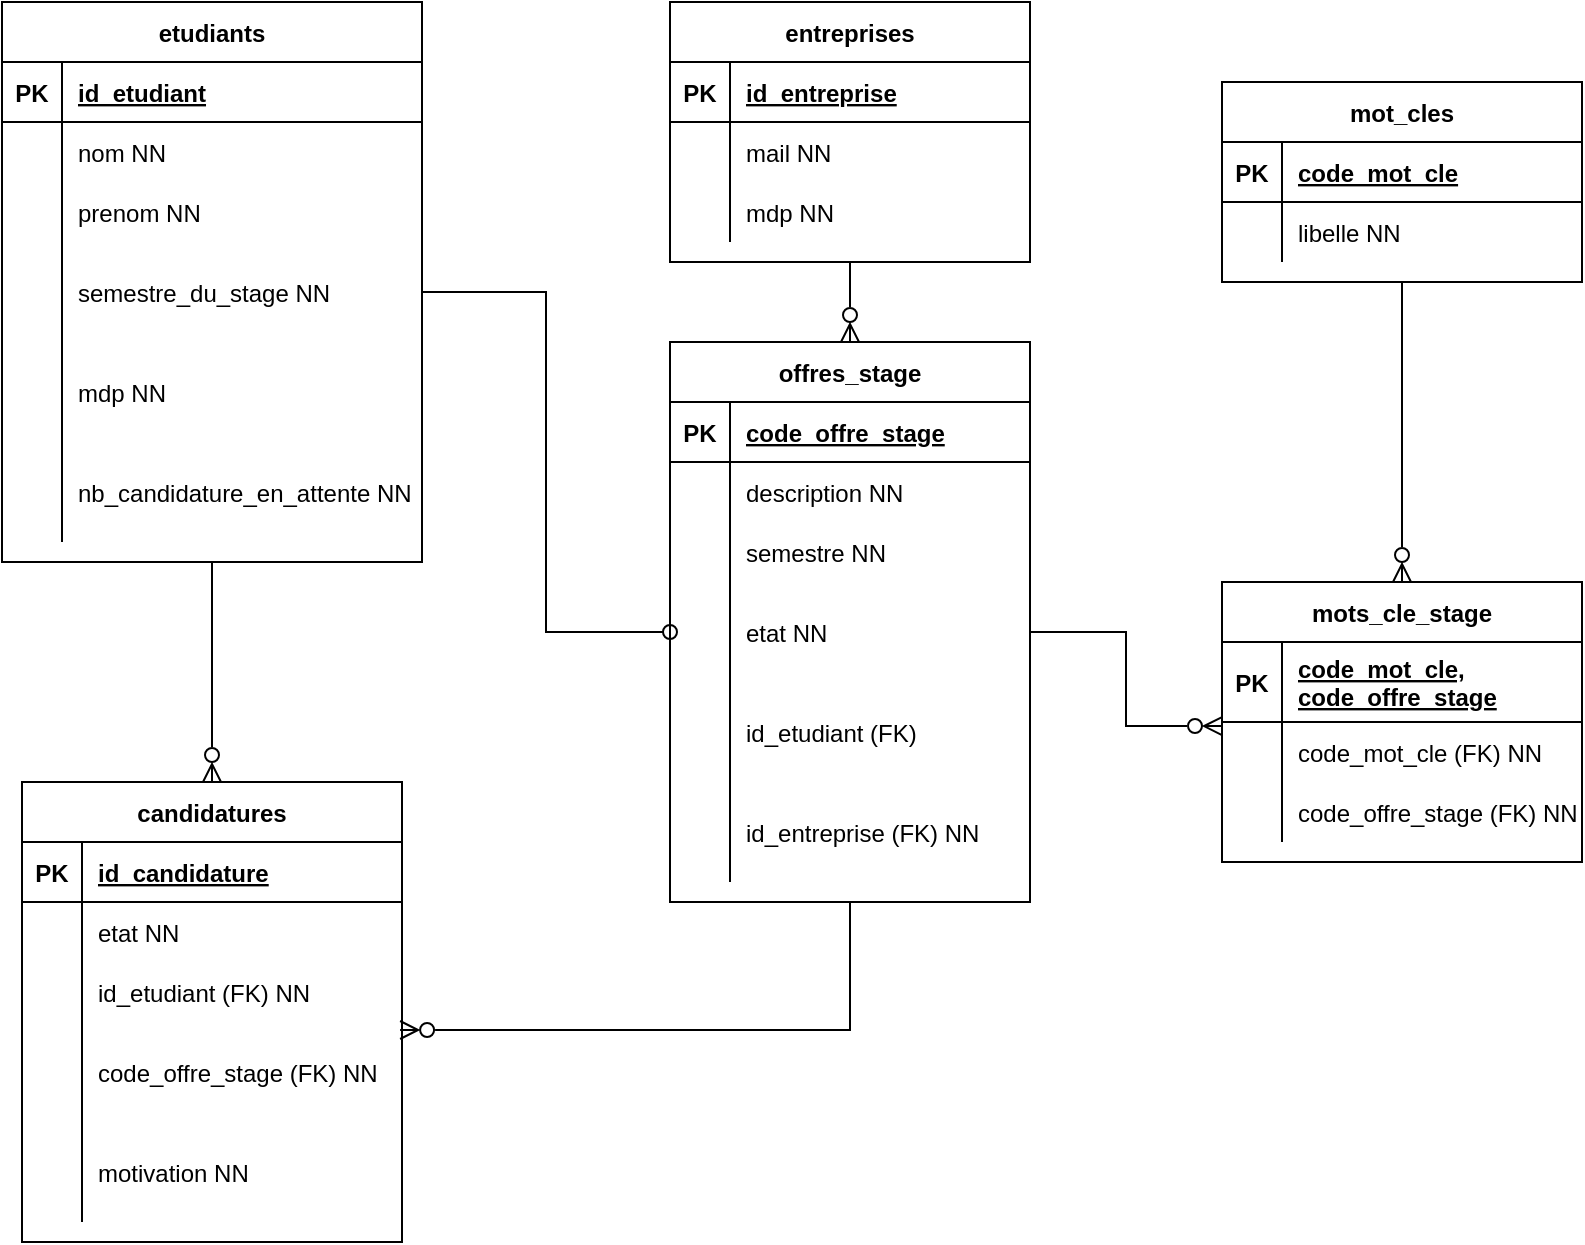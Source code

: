 <mxfile version="18.0.6" type="device"><diagram id="8tBSJ042YSsBEMk6vJTN" name="Page-1"><mxGraphModel dx="1422" dy="857" grid="1" gridSize="10" guides="1" tooltips="1" connect="1" arrows="1" fold="1" page="1" pageScale="1" pageWidth="827" pageHeight="1169" math="0" shadow="0"><root><mxCell id="0"/><mxCell id="1" parent="0"/><mxCell id="oDD1cuZftNn6N_Mda7eu-100" style="edgeStyle=orthogonalEdgeStyle;rounded=0;orthogonalLoop=1;jettySize=auto;html=1;endArrow=ERzeroToMany;endFill=0;endSize=7;" edge="1" parent="1" source="oDD1cuZftNn6N_Mda7eu-6" target="oDD1cuZftNn6N_Mda7eu-32"><mxGeometry relative="1" as="geometry"/></mxCell><mxCell id="oDD1cuZftNn6N_Mda7eu-6" value="entreprises" style="shape=table;startSize=30;container=1;collapsible=1;childLayout=tableLayout;fixedRows=1;rowLines=0;fontStyle=1;align=center;resizeLast=1;" vertex="1" parent="1"><mxGeometry x="414" y="30" width="180" height="130" as="geometry"/></mxCell><mxCell id="oDD1cuZftNn6N_Mda7eu-7" value="" style="shape=tableRow;horizontal=0;startSize=0;swimlaneHead=0;swimlaneBody=0;fillColor=none;collapsible=0;dropTarget=0;points=[[0,0.5],[1,0.5]];portConstraint=eastwest;top=0;left=0;right=0;bottom=1;" vertex="1" parent="oDD1cuZftNn6N_Mda7eu-6"><mxGeometry y="30" width="180" height="30" as="geometry"/></mxCell><mxCell id="oDD1cuZftNn6N_Mda7eu-8" value="PK" style="shape=partialRectangle;connectable=0;fillColor=none;top=0;left=0;bottom=0;right=0;fontStyle=1;overflow=hidden;" vertex="1" parent="oDD1cuZftNn6N_Mda7eu-7"><mxGeometry width="30" height="30" as="geometry"><mxRectangle width="30" height="30" as="alternateBounds"/></mxGeometry></mxCell><mxCell id="oDD1cuZftNn6N_Mda7eu-9" value="id_entreprise" style="shape=partialRectangle;connectable=0;fillColor=none;top=0;left=0;bottom=0;right=0;align=left;spacingLeft=6;fontStyle=5;overflow=hidden;" vertex="1" parent="oDD1cuZftNn6N_Mda7eu-7"><mxGeometry x="30" width="150" height="30" as="geometry"><mxRectangle width="150" height="30" as="alternateBounds"/></mxGeometry></mxCell><mxCell id="oDD1cuZftNn6N_Mda7eu-10" value="" style="shape=tableRow;horizontal=0;startSize=0;swimlaneHead=0;swimlaneBody=0;fillColor=none;collapsible=0;dropTarget=0;points=[[0,0.5],[1,0.5]];portConstraint=eastwest;top=0;left=0;right=0;bottom=0;" vertex="1" parent="oDD1cuZftNn6N_Mda7eu-6"><mxGeometry y="60" width="180" height="30" as="geometry"/></mxCell><mxCell id="oDD1cuZftNn6N_Mda7eu-11" value="" style="shape=partialRectangle;connectable=0;fillColor=none;top=0;left=0;bottom=0;right=0;editable=1;overflow=hidden;" vertex="1" parent="oDD1cuZftNn6N_Mda7eu-10"><mxGeometry width="30" height="30" as="geometry"><mxRectangle width="30" height="30" as="alternateBounds"/></mxGeometry></mxCell><mxCell id="oDD1cuZftNn6N_Mda7eu-12" value="mail NN" style="shape=partialRectangle;connectable=0;fillColor=none;top=0;left=0;bottom=0;right=0;align=left;spacingLeft=6;overflow=hidden;" vertex="1" parent="oDD1cuZftNn6N_Mda7eu-10"><mxGeometry x="30" width="150" height="30" as="geometry"><mxRectangle width="150" height="30" as="alternateBounds"/></mxGeometry></mxCell><mxCell id="oDD1cuZftNn6N_Mda7eu-13" value="" style="shape=tableRow;horizontal=0;startSize=0;swimlaneHead=0;swimlaneBody=0;fillColor=none;collapsible=0;dropTarget=0;points=[[0,0.5],[1,0.5]];portConstraint=eastwest;top=0;left=0;right=0;bottom=0;" vertex="1" parent="oDD1cuZftNn6N_Mda7eu-6"><mxGeometry y="90" width="180" height="30" as="geometry"/></mxCell><mxCell id="oDD1cuZftNn6N_Mda7eu-14" value="" style="shape=partialRectangle;connectable=0;fillColor=none;top=0;left=0;bottom=0;right=0;editable=1;overflow=hidden;" vertex="1" parent="oDD1cuZftNn6N_Mda7eu-13"><mxGeometry width="30" height="30" as="geometry"><mxRectangle width="30" height="30" as="alternateBounds"/></mxGeometry></mxCell><mxCell id="oDD1cuZftNn6N_Mda7eu-15" value="mdp NN" style="shape=partialRectangle;connectable=0;fillColor=none;top=0;left=0;bottom=0;right=0;align=left;spacingLeft=6;overflow=hidden;" vertex="1" parent="oDD1cuZftNn6N_Mda7eu-13"><mxGeometry x="30" width="150" height="30" as="geometry"><mxRectangle width="150" height="30" as="alternateBounds"/></mxGeometry></mxCell><mxCell id="oDD1cuZftNn6N_Mda7eu-102" style="edgeStyle=orthogonalEdgeStyle;rounded=0;orthogonalLoop=1;jettySize=auto;html=1;entryX=0.5;entryY=0;entryDx=0;entryDy=0;endArrow=ERzeroToMany;endFill=0;strokeWidth=1;endSize=7;" edge="1" parent="1" source="oDD1cuZftNn6N_Mda7eu-19" target="oDD1cuZftNn6N_Mda7eu-71"><mxGeometry relative="1" as="geometry"/></mxCell><mxCell id="oDD1cuZftNn6N_Mda7eu-19" value="mot_cles" style="shape=table;startSize=30;container=1;collapsible=1;childLayout=tableLayout;fixedRows=1;rowLines=0;fontStyle=1;align=center;resizeLast=1;" vertex="1" parent="1"><mxGeometry x="690" y="70" width="180" height="100" as="geometry"/></mxCell><mxCell id="oDD1cuZftNn6N_Mda7eu-20" value="" style="shape=tableRow;horizontal=0;startSize=0;swimlaneHead=0;swimlaneBody=0;fillColor=none;collapsible=0;dropTarget=0;points=[[0,0.5],[1,0.5]];portConstraint=eastwest;top=0;left=0;right=0;bottom=1;" vertex="1" parent="oDD1cuZftNn6N_Mda7eu-19"><mxGeometry y="30" width="180" height="30" as="geometry"/></mxCell><mxCell id="oDD1cuZftNn6N_Mda7eu-21" value="PK" style="shape=partialRectangle;connectable=0;fillColor=none;top=0;left=0;bottom=0;right=0;fontStyle=1;overflow=hidden;" vertex="1" parent="oDD1cuZftNn6N_Mda7eu-20"><mxGeometry width="30" height="30" as="geometry"><mxRectangle width="30" height="30" as="alternateBounds"/></mxGeometry></mxCell><mxCell id="oDD1cuZftNn6N_Mda7eu-22" value="code_mot_cle" style="shape=partialRectangle;connectable=0;fillColor=none;top=0;left=0;bottom=0;right=0;align=left;spacingLeft=6;fontStyle=5;overflow=hidden;" vertex="1" parent="oDD1cuZftNn6N_Mda7eu-20"><mxGeometry x="30" width="150" height="30" as="geometry"><mxRectangle width="150" height="30" as="alternateBounds"/></mxGeometry></mxCell><mxCell id="oDD1cuZftNn6N_Mda7eu-23" value="" style="shape=tableRow;horizontal=0;startSize=0;swimlaneHead=0;swimlaneBody=0;fillColor=none;collapsible=0;dropTarget=0;points=[[0,0.5],[1,0.5]];portConstraint=eastwest;top=0;left=0;right=0;bottom=0;" vertex="1" parent="oDD1cuZftNn6N_Mda7eu-19"><mxGeometry y="60" width="180" height="30" as="geometry"/></mxCell><mxCell id="oDD1cuZftNn6N_Mda7eu-24" value="" style="shape=partialRectangle;connectable=0;fillColor=none;top=0;left=0;bottom=0;right=0;editable=1;overflow=hidden;" vertex="1" parent="oDD1cuZftNn6N_Mda7eu-23"><mxGeometry width="30" height="30" as="geometry"><mxRectangle width="30" height="30" as="alternateBounds"/></mxGeometry></mxCell><mxCell id="oDD1cuZftNn6N_Mda7eu-25" value="libelle NN" style="shape=partialRectangle;connectable=0;fillColor=none;top=0;left=0;bottom=0;right=0;align=left;spacingLeft=6;overflow=hidden;" vertex="1" parent="oDD1cuZftNn6N_Mda7eu-23"><mxGeometry x="30" width="150" height="30" as="geometry"><mxRectangle width="150" height="30" as="alternateBounds"/></mxGeometry></mxCell><mxCell id="oDD1cuZftNn6N_Mda7eu-101" style="edgeStyle=orthogonalEdgeStyle;rounded=0;orthogonalLoop=1;jettySize=auto;html=1;entryX=0;entryY=0.067;entryDx=0;entryDy=0;entryPerimeter=0;exitX=1;exitY=0.5;exitDx=0;exitDy=0;endArrow=ERzeroToMany;endFill=0;endSize=7;" edge="1" parent="1" source="oDD1cuZftNn6N_Mda7eu-42" target="oDD1cuZftNn6N_Mda7eu-75"><mxGeometry relative="1" as="geometry"><mxPoint x="610" y="250" as="sourcePoint"/></mxGeometry></mxCell><mxCell id="oDD1cuZftNn6N_Mda7eu-105" style="edgeStyle=orthogonalEdgeStyle;rounded=0;orthogonalLoop=1;jettySize=auto;html=1;entryX=0.995;entryY=0.08;entryDx=0;entryDy=0;entryPerimeter=0;endArrow=ERzeroToMany;endFill=0;endSize=7;strokeWidth=1;" edge="1" parent="1" source="oDD1cuZftNn6N_Mda7eu-32" target="oDD1cuZftNn6N_Mda7eu-68"><mxGeometry relative="1" as="geometry"/></mxCell><mxCell id="oDD1cuZftNn6N_Mda7eu-32" value="offres_stage" style="shape=table;startSize=30;container=1;collapsible=1;childLayout=tableLayout;fixedRows=1;rowLines=0;fontStyle=1;align=center;resizeLast=1;" vertex="1" parent="1"><mxGeometry x="414" y="200" width="180" height="280" as="geometry"/></mxCell><mxCell id="oDD1cuZftNn6N_Mda7eu-33" value="" style="shape=tableRow;horizontal=0;startSize=0;swimlaneHead=0;swimlaneBody=0;fillColor=none;collapsible=0;dropTarget=0;points=[[0,0.5],[1,0.5]];portConstraint=eastwest;top=0;left=0;right=0;bottom=1;" vertex="1" parent="oDD1cuZftNn6N_Mda7eu-32"><mxGeometry y="30" width="180" height="30" as="geometry"/></mxCell><mxCell id="oDD1cuZftNn6N_Mda7eu-34" value="PK" style="shape=partialRectangle;connectable=0;fillColor=none;top=0;left=0;bottom=0;right=0;fontStyle=1;overflow=hidden;" vertex="1" parent="oDD1cuZftNn6N_Mda7eu-33"><mxGeometry width="30" height="30" as="geometry"><mxRectangle width="30" height="30" as="alternateBounds"/></mxGeometry></mxCell><mxCell id="oDD1cuZftNn6N_Mda7eu-35" value="code_offre_stage" style="shape=partialRectangle;connectable=0;fillColor=none;top=0;left=0;bottom=0;right=0;align=left;spacingLeft=6;fontStyle=5;overflow=hidden;" vertex="1" parent="oDD1cuZftNn6N_Mda7eu-33"><mxGeometry x="30" width="150" height="30" as="geometry"><mxRectangle width="150" height="30" as="alternateBounds"/></mxGeometry></mxCell><mxCell id="oDD1cuZftNn6N_Mda7eu-36" value="" style="shape=tableRow;horizontal=0;startSize=0;swimlaneHead=0;swimlaneBody=0;fillColor=none;collapsible=0;dropTarget=0;points=[[0,0.5],[1,0.5]];portConstraint=eastwest;top=0;left=0;right=0;bottom=0;" vertex="1" parent="oDD1cuZftNn6N_Mda7eu-32"><mxGeometry y="60" width="180" height="30" as="geometry"/></mxCell><mxCell id="oDD1cuZftNn6N_Mda7eu-37" value="" style="shape=partialRectangle;connectable=0;fillColor=none;top=0;left=0;bottom=0;right=0;editable=1;overflow=hidden;" vertex="1" parent="oDD1cuZftNn6N_Mda7eu-36"><mxGeometry width="30" height="30" as="geometry"><mxRectangle width="30" height="30" as="alternateBounds"/></mxGeometry></mxCell><mxCell id="oDD1cuZftNn6N_Mda7eu-38" value="description NN" style="shape=partialRectangle;connectable=0;fillColor=none;top=0;left=0;bottom=0;right=0;align=left;spacingLeft=6;overflow=hidden;" vertex="1" parent="oDD1cuZftNn6N_Mda7eu-36"><mxGeometry x="30" width="150" height="30" as="geometry"><mxRectangle width="150" height="30" as="alternateBounds"/></mxGeometry></mxCell><mxCell id="oDD1cuZftNn6N_Mda7eu-39" value="" style="shape=tableRow;horizontal=0;startSize=0;swimlaneHead=0;swimlaneBody=0;fillColor=none;collapsible=0;dropTarget=0;points=[[0,0.5],[1,0.5]];portConstraint=eastwest;top=0;left=0;right=0;bottom=0;" vertex="1" parent="oDD1cuZftNn6N_Mda7eu-32"><mxGeometry y="90" width="180" height="30" as="geometry"/></mxCell><mxCell id="oDD1cuZftNn6N_Mda7eu-40" value="" style="shape=partialRectangle;connectable=0;fillColor=none;top=0;left=0;bottom=0;right=0;editable=1;overflow=hidden;" vertex="1" parent="oDD1cuZftNn6N_Mda7eu-39"><mxGeometry width="30" height="30" as="geometry"><mxRectangle width="30" height="30" as="alternateBounds"/></mxGeometry></mxCell><mxCell id="oDD1cuZftNn6N_Mda7eu-41" value="semestre NN" style="shape=partialRectangle;connectable=0;fillColor=none;top=0;left=0;bottom=0;right=0;align=left;spacingLeft=6;overflow=hidden;" vertex="1" parent="oDD1cuZftNn6N_Mda7eu-39"><mxGeometry x="30" width="150" height="30" as="geometry"><mxRectangle width="150" height="30" as="alternateBounds"/></mxGeometry></mxCell><mxCell id="oDD1cuZftNn6N_Mda7eu-42" value="" style="shape=tableRow;horizontal=0;startSize=0;swimlaneHead=0;swimlaneBody=0;fillColor=none;collapsible=0;dropTarget=0;points=[[0,0.5],[1,0.5]];portConstraint=eastwest;top=0;left=0;right=0;bottom=0;" vertex="1" parent="oDD1cuZftNn6N_Mda7eu-32"><mxGeometry y="120" width="180" height="50" as="geometry"/></mxCell><mxCell id="oDD1cuZftNn6N_Mda7eu-43" value="" style="shape=partialRectangle;connectable=0;fillColor=none;top=0;left=0;bottom=0;right=0;editable=1;overflow=hidden;" vertex="1" parent="oDD1cuZftNn6N_Mda7eu-42"><mxGeometry width="30" height="50" as="geometry"><mxRectangle width="30" height="50" as="alternateBounds"/></mxGeometry></mxCell><mxCell id="oDD1cuZftNn6N_Mda7eu-44" value="etat NN" style="shape=partialRectangle;connectable=0;fillColor=none;top=0;left=0;bottom=0;right=0;align=left;spacingLeft=6;overflow=hidden;" vertex="1" parent="oDD1cuZftNn6N_Mda7eu-42"><mxGeometry x="30" width="150" height="50" as="geometry"><mxRectangle width="150" height="50" as="alternateBounds"/></mxGeometry></mxCell><mxCell id="oDD1cuZftNn6N_Mda7eu-84" style="shape=tableRow;horizontal=0;startSize=0;swimlaneHead=0;swimlaneBody=0;fillColor=none;collapsible=0;dropTarget=0;points=[[0,0.5],[1,0.5]];portConstraint=eastwest;top=0;left=0;right=0;bottom=0;" vertex="1" parent="oDD1cuZftNn6N_Mda7eu-32"><mxGeometry y="170" width="180" height="50" as="geometry"/></mxCell><mxCell id="oDD1cuZftNn6N_Mda7eu-85" style="shape=partialRectangle;connectable=0;fillColor=none;top=0;left=0;bottom=0;right=0;editable=1;overflow=hidden;" vertex="1" parent="oDD1cuZftNn6N_Mda7eu-84"><mxGeometry width="30" height="50" as="geometry"><mxRectangle width="30" height="50" as="alternateBounds"/></mxGeometry></mxCell><mxCell id="oDD1cuZftNn6N_Mda7eu-86" value="id_etudiant (FK)" style="shape=partialRectangle;connectable=0;fillColor=none;top=0;left=0;bottom=0;right=0;align=left;spacingLeft=6;overflow=hidden;" vertex="1" parent="oDD1cuZftNn6N_Mda7eu-84"><mxGeometry x="30" width="150" height="50" as="geometry"><mxRectangle width="150" height="50" as="alternateBounds"/></mxGeometry></mxCell><mxCell id="oDD1cuZftNn6N_Mda7eu-87" style="shape=tableRow;horizontal=0;startSize=0;swimlaneHead=0;swimlaneBody=0;fillColor=none;collapsible=0;dropTarget=0;points=[[0,0.5],[1,0.5]];portConstraint=eastwest;top=0;left=0;right=0;bottom=0;" vertex="1" parent="oDD1cuZftNn6N_Mda7eu-32"><mxGeometry y="220" width="180" height="50" as="geometry"/></mxCell><mxCell id="oDD1cuZftNn6N_Mda7eu-88" style="shape=partialRectangle;connectable=0;fillColor=none;top=0;left=0;bottom=0;right=0;editable=1;overflow=hidden;" vertex="1" parent="oDD1cuZftNn6N_Mda7eu-87"><mxGeometry width="30" height="50" as="geometry"><mxRectangle width="30" height="50" as="alternateBounds"/></mxGeometry></mxCell><mxCell id="oDD1cuZftNn6N_Mda7eu-89" value="id_entreprise (FK) NN" style="shape=partialRectangle;connectable=0;fillColor=none;top=0;left=0;bottom=0;right=0;align=left;spacingLeft=6;overflow=hidden;" vertex="1" parent="oDD1cuZftNn6N_Mda7eu-87"><mxGeometry x="30" width="150" height="50" as="geometry"><mxRectangle width="150" height="50" as="alternateBounds"/></mxGeometry></mxCell><mxCell id="oDD1cuZftNn6N_Mda7eu-99" style="edgeStyle=orthogonalEdgeStyle;rounded=0;orthogonalLoop=1;jettySize=auto;html=1;entryX=0.5;entryY=0;entryDx=0;entryDy=0;endArrow=ERzeroToMany;endFill=0;endSize=7;" edge="1" parent="1" source="oDD1cuZftNn6N_Mda7eu-45" target="oDD1cuZftNn6N_Mda7eu-58"><mxGeometry relative="1" as="geometry"><mxPoint x="190" y="392" as="targetPoint"/></mxGeometry></mxCell><mxCell id="oDD1cuZftNn6N_Mda7eu-103" style="edgeStyle=orthogonalEdgeStyle;rounded=0;orthogonalLoop=1;jettySize=auto;html=1;endArrow=oval;endFill=0;entryX=0;entryY=0.5;entryDx=0;entryDy=0;exitX=1;exitY=0.5;exitDx=0;exitDy=0;endSize=7;" edge="1" parent="1" source="oDD1cuZftNn6N_Mda7eu-55" target="oDD1cuZftNn6N_Mda7eu-42"><mxGeometry relative="1" as="geometry"><mxPoint x="350" y="390" as="targetPoint"/></mxGeometry></mxCell><mxCell id="oDD1cuZftNn6N_Mda7eu-45" value="etudiants" style="shape=table;startSize=30;container=1;collapsible=1;childLayout=tableLayout;fixedRows=1;rowLines=0;fontStyle=1;align=center;resizeLast=1;" vertex="1" parent="1"><mxGeometry x="80" y="30" width="210" height="280" as="geometry"/></mxCell><mxCell id="oDD1cuZftNn6N_Mda7eu-46" value="" style="shape=tableRow;horizontal=0;startSize=0;swimlaneHead=0;swimlaneBody=0;fillColor=none;collapsible=0;dropTarget=0;points=[[0,0.5],[1,0.5]];portConstraint=eastwest;top=0;left=0;right=0;bottom=1;" vertex="1" parent="oDD1cuZftNn6N_Mda7eu-45"><mxGeometry y="30" width="210" height="30" as="geometry"/></mxCell><mxCell id="oDD1cuZftNn6N_Mda7eu-47" value="PK" style="shape=partialRectangle;connectable=0;fillColor=none;top=0;left=0;bottom=0;right=0;fontStyle=1;overflow=hidden;" vertex="1" parent="oDD1cuZftNn6N_Mda7eu-46"><mxGeometry width="30" height="30" as="geometry"><mxRectangle width="30" height="30" as="alternateBounds"/></mxGeometry></mxCell><mxCell id="oDD1cuZftNn6N_Mda7eu-48" value="id_etudiant" style="shape=partialRectangle;connectable=0;fillColor=none;top=0;left=0;bottom=0;right=0;align=left;spacingLeft=6;fontStyle=5;overflow=hidden;" vertex="1" parent="oDD1cuZftNn6N_Mda7eu-46"><mxGeometry x="30" width="180" height="30" as="geometry"><mxRectangle width="180" height="30" as="alternateBounds"/></mxGeometry></mxCell><mxCell id="oDD1cuZftNn6N_Mda7eu-49" value="" style="shape=tableRow;horizontal=0;startSize=0;swimlaneHead=0;swimlaneBody=0;fillColor=none;collapsible=0;dropTarget=0;points=[[0,0.5],[1,0.5]];portConstraint=eastwest;top=0;left=0;right=0;bottom=0;" vertex="1" parent="oDD1cuZftNn6N_Mda7eu-45"><mxGeometry y="60" width="210" height="30" as="geometry"/></mxCell><mxCell id="oDD1cuZftNn6N_Mda7eu-50" value="" style="shape=partialRectangle;connectable=0;fillColor=none;top=0;left=0;bottom=0;right=0;editable=1;overflow=hidden;" vertex="1" parent="oDD1cuZftNn6N_Mda7eu-49"><mxGeometry width="30" height="30" as="geometry"><mxRectangle width="30" height="30" as="alternateBounds"/></mxGeometry></mxCell><mxCell id="oDD1cuZftNn6N_Mda7eu-51" value="nom NN" style="shape=partialRectangle;connectable=0;fillColor=none;top=0;left=0;bottom=0;right=0;align=left;spacingLeft=6;overflow=hidden;" vertex="1" parent="oDD1cuZftNn6N_Mda7eu-49"><mxGeometry x="30" width="180" height="30" as="geometry"><mxRectangle width="180" height="30" as="alternateBounds"/></mxGeometry></mxCell><mxCell id="oDD1cuZftNn6N_Mda7eu-52" value="" style="shape=tableRow;horizontal=0;startSize=0;swimlaneHead=0;swimlaneBody=0;fillColor=none;collapsible=0;dropTarget=0;points=[[0,0.5],[1,0.5]];portConstraint=eastwest;top=0;left=0;right=0;bottom=0;" vertex="1" parent="oDD1cuZftNn6N_Mda7eu-45"><mxGeometry y="90" width="210" height="30" as="geometry"/></mxCell><mxCell id="oDD1cuZftNn6N_Mda7eu-53" value="" style="shape=partialRectangle;connectable=0;fillColor=none;top=0;left=0;bottom=0;right=0;editable=1;overflow=hidden;" vertex="1" parent="oDD1cuZftNn6N_Mda7eu-52"><mxGeometry width="30" height="30" as="geometry"><mxRectangle width="30" height="30" as="alternateBounds"/></mxGeometry></mxCell><mxCell id="oDD1cuZftNn6N_Mda7eu-54" value="prenom NN" style="shape=partialRectangle;connectable=0;fillColor=none;top=0;left=0;bottom=0;right=0;align=left;spacingLeft=6;overflow=hidden;" vertex="1" parent="oDD1cuZftNn6N_Mda7eu-52"><mxGeometry x="30" width="180" height="30" as="geometry"><mxRectangle width="180" height="30" as="alternateBounds"/></mxGeometry></mxCell><mxCell id="oDD1cuZftNn6N_Mda7eu-55" value="" style="shape=tableRow;horizontal=0;startSize=0;swimlaneHead=0;swimlaneBody=0;fillColor=none;collapsible=0;dropTarget=0;points=[[0,0.5],[1,0.5]];portConstraint=eastwest;top=0;left=0;right=0;bottom=0;" vertex="1" parent="oDD1cuZftNn6N_Mda7eu-45"><mxGeometry y="120" width="210" height="50" as="geometry"/></mxCell><mxCell id="oDD1cuZftNn6N_Mda7eu-56" value="" style="shape=partialRectangle;connectable=0;fillColor=none;top=0;left=0;bottom=0;right=0;editable=1;overflow=hidden;" vertex="1" parent="oDD1cuZftNn6N_Mda7eu-55"><mxGeometry width="30" height="50" as="geometry"><mxRectangle width="30" height="50" as="alternateBounds"/></mxGeometry></mxCell><mxCell id="oDD1cuZftNn6N_Mda7eu-57" value="semestre_du_stage NN" style="shape=partialRectangle;connectable=0;fillColor=none;top=0;left=0;bottom=0;right=0;align=left;spacingLeft=6;overflow=hidden;" vertex="1" parent="oDD1cuZftNn6N_Mda7eu-55"><mxGeometry x="30" width="180" height="50" as="geometry"><mxRectangle width="180" height="50" as="alternateBounds"/></mxGeometry></mxCell><mxCell id="oDD1cuZftNn6N_Mda7eu-90" style="shape=tableRow;horizontal=0;startSize=0;swimlaneHead=0;swimlaneBody=0;fillColor=none;collapsible=0;dropTarget=0;points=[[0,0.5],[1,0.5]];portConstraint=eastwest;top=0;left=0;right=0;bottom=0;" vertex="1" parent="oDD1cuZftNn6N_Mda7eu-45"><mxGeometry y="170" width="210" height="50" as="geometry"/></mxCell><mxCell id="oDD1cuZftNn6N_Mda7eu-91" style="shape=partialRectangle;connectable=0;fillColor=none;top=0;left=0;bottom=0;right=0;editable=1;overflow=hidden;" vertex="1" parent="oDD1cuZftNn6N_Mda7eu-90"><mxGeometry width="30" height="50" as="geometry"><mxRectangle width="30" height="50" as="alternateBounds"/></mxGeometry></mxCell><mxCell id="oDD1cuZftNn6N_Mda7eu-92" value="mdp NN" style="shape=partialRectangle;connectable=0;fillColor=none;top=0;left=0;bottom=0;right=0;align=left;spacingLeft=6;overflow=hidden;" vertex="1" parent="oDD1cuZftNn6N_Mda7eu-90"><mxGeometry x="30" width="180" height="50" as="geometry"><mxRectangle width="180" height="50" as="alternateBounds"/></mxGeometry></mxCell><mxCell id="oDD1cuZftNn6N_Mda7eu-93" style="shape=tableRow;horizontal=0;startSize=0;swimlaneHead=0;swimlaneBody=0;fillColor=none;collapsible=0;dropTarget=0;points=[[0,0.5],[1,0.5]];portConstraint=eastwest;top=0;left=0;right=0;bottom=0;" vertex="1" parent="oDD1cuZftNn6N_Mda7eu-45"><mxGeometry y="220" width="210" height="50" as="geometry"/></mxCell><mxCell id="oDD1cuZftNn6N_Mda7eu-94" style="shape=partialRectangle;connectable=0;fillColor=none;top=0;left=0;bottom=0;right=0;editable=1;overflow=hidden;" vertex="1" parent="oDD1cuZftNn6N_Mda7eu-93"><mxGeometry width="30" height="50" as="geometry"><mxRectangle width="30" height="50" as="alternateBounds"/></mxGeometry></mxCell><mxCell id="oDD1cuZftNn6N_Mda7eu-95" value="nb_candidature_en_attente NN" style="shape=partialRectangle;connectable=0;fillColor=none;top=0;left=0;bottom=0;right=0;align=left;spacingLeft=6;overflow=hidden;" vertex="1" parent="oDD1cuZftNn6N_Mda7eu-93"><mxGeometry x="30" width="180" height="50" as="geometry"><mxRectangle width="180" height="50" as="alternateBounds"/></mxGeometry></mxCell><mxCell id="oDD1cuZftNn6N_Mda7eu-58" value="candidatures" style="shape=table;startSize=30;container=1;collapsible=1;childLayout=tableLayout;fixedRows=1;rowLines=0;fontStyle=1;align=center;resizeLast=1;" vertex="1" parent="1"><mxGeometry x="90" y="420" width="190" height="230" as="geometry"/></mxCell><mxCell id="oDD1cuZftNn6N_Mda7eu-59" value="" style="shape=tableRow;horizontal=0;startSize=0;swimlaneHead=0;swimlaneBody=0;fillColor=none;collapsible=0;dropTarget=0;points=[[0,0.5],[1,0.5]];portConstraint=eastwest;top=0;left=0;right=0;bottom=1;" vertex="1" parent="oDD1cuZftNn6N_Mda7eu-58"><mxGeometry y="30" width="190" height="30" as="geometry"/></mxCell><mxCell id="oDD1cuZftNn6N_Mda7eu-60" value="PK" style="shape=partialRectangle;connectable=0;fillColor=none;top=0;left=0;bottom=0;right=0;fontStyle=1;overflow=hidden;" vertex="1" parent="oDD1cuZftNn6N_Mda7eu-59"><mxGeometry width="30" height="30" as="geometry"><mxRectangle width="30" height="30" as="alternateBounds"/></mxGeometry></mxCell><mxCell id="oDD1cuZftNn6N_Mda7eu-61" value="id_candidature" style="shape=partialRectangle;connectable=0;fillColor=none;top=0;left=0;bottom=0;right=0;align=left;spacingLeft=6;fontStyle=5;overflow=hidden;" vertex="1" parent="oDD1cuZftNn6N_Mda7eu-59"><mxGeometry x="30" width="160" height="30" as="geometry"><mxRectangle width="160" height="30" as="alternateBounds"/></mxGeometry></mxCell><mxCell id="oDD1cuZftNn6N_Mda7eu-62" value="" style="shape=tableRow;horizontal=0;startSize=0;swimlaneHead=0;swimlaneBody=0;fillColor=none;collapsible=0;dropTarget=0;points=[[0,0.5],[1,0.5]];portConstraint=eastwest;top=0;left=0;right=0;bottom=0;" vertex="1" parent="oDD1cuZftNn6N_Mda7eu-58"><mxGeometry y="60" width="190" height="30" as="geometry"/></mxCell><mxCell id="oDD1cuZftNn6N_Mda7eu-63" value="" style="shape=partialRectangle;connectable=0;fillColor=none;top=0;left=0;bottom=0;right=0;editable=1;overflow=hidden;" vertex="1" parent="oDD1cuZftNn6N_Mda7eu-62"><mxGeometry width="30" height="30" as="geometry"><mxRectangle width="30" height="30" as="alternateBounds"/></mxGeometry></mxCell><mxCell id="oDD1cuZftNn6N_Mda7eu-64" value="etat NN" style="shape=partialRectangle;connectable=0;fillColor=none;top=0;left=0;bottom=0;right=0;align=left;spacingLeft=6;overflow=hidden;" vertex="1" parent="oDD1cuZftNn6N_Mda7eu-62"><mxGeometry x="30" width="160" height="30" as="geometry"><mxRectangle width="160" height="30" as="alternateBounds"/></mxGeometry></mxCell><mxCell id="oDD1cuZftNn6N_Mda7eu-65" value="" style="shape=tableRow;horizontal=0;startSize=0;swimlaneHead=0;swimlaneBody=0;fillColor=none;collapsible=0;dropTarget=0;points=[[0,0.5],[1,0.5]];portConstraint=eastwest;top=0;left=0;right=0;bottom=0;" vertex="1" parent="oDD1cuZftNn6N_Mda7eu-58"><mxGeometry y="90" width="190" height="30" as="geometry"/></mxCell><mxCell id="oDD1cuZftNn6N_Mda7eu-66" value="" style="shape=partialRectangle;connectable=0;fillColor=none;top=0;left=0;bottom=0;right=0;editable=1;overflow=hidden;" vertex="1" parent="oDD1cuZftNn6N_Mda7eu-65"><mxGeometry width="30" height="30" as="geometry"><mxRectangle width="30" height="30" as="alternateBounds"/></mxGeometry></mxCell><mxCell id="oDD1cuZftNn6N_Mda7eu-67" value="id_etudiant (FK) NN" style="shape=partialRectangle;connectable=0;fillColor=none;top=0;left=0;bottom=0;right=0;align=left;spacingLeft=6;overflow=hidden;" vertex="1" parent="oDD1cuZftNn6N_Mda7eu-65"><mxGeometry x="30" width="160" height="30" as="geometry"><mxRectangle width="160" height="30" as="alternateBounds"/></mxGeometry></mxCell><mxCell id="oDD1cuZftNn6N_Mda7eu-68" value="" style="shape=tableRow;horizontal=0;startSize=0;swimlaneHead=0;swimlaneBody=0;fillColor=none;collapsible=0;dropTarget=0;points=[[0,0.5],[1,0.5]];portConstraint=eastwest;top=0;left=0;right=0;bottom=0;" vertex="1" parent="oDD1cuZftNn6N_Mda7eu-58"><mxGeometry y="120" width="190" height="50" as="geometry"/></mxCell><mxCell id="oDD1cuZftNn6N_Mda7eu-69" value="" style="shape=partialRectangle;connectable=0;fillColor=none;top=0;left=0;bottom=0;right=0;editable=1;overflow=hidden;" vertex="1" parent="oDD1cuZftNn6N_Mda7eu-68"><mxGeometry width="30" height="50" as="geometry"><mxRectangle width="30" height="50" as="alternateBounds"/></mxGeometry></mxCell><mxCell id="oDD1cuZftNn6N_Mda7eu-70" value="code_offre_stage (FK) NN" style="shape=partialRectangle;connectable=0;fillColor=none;top=0;left=0;bottom=0;right=0;align=left;spacingLeft=6;overflow=hidden;" vertex="1" parent="oDD1cuZftNn6N_Mda7eu-68"><mxGeometry x="30" width="160" height="50" as="geometry"><mxRectangle width="160" height="50" as="alternateBounds"/></mxGeometry></mxCell><mxCell id="oDD1cuZftNn6N_Mda7eu-96" style="shape=tableRow;horizontal=0;startSize=0;swimlaneHead=0;swimlaneBody=0;fillColor=none;collapsible=0;dropTarget=0;points=[[0,0.5],[1,0.5]];portConstraint=eastwest;top=0;left=0;right=0;bottom=0;" vertex="1" parent="oDD1cuZftNn6N_Mda7eu-58"><mxGeometry y="170" width="190" height="50" as="geometry"/></mxCell><mxCell id="oDD1cuZftNn6N_Mda7eu-97" style="shape=partialRectangle;connectable=0;fillColor=none;top=0;left=0;bottom=0;right=0;editable=1;overflow=hidden;" vertex="1" parent="oDD1cuZftNn6N_Mda7eu-96"><mxGeometry width="30" height="50" as="geometry"><mxRectangle width="30" height="50" as="alternateBounds"/></mxGeometry></mxCell><mxCell id="oDD1cuZftNn6N_Mda7eu-98" value="motivation NN" style="shape=partialRectangle;connectable=0;fillColor=none;top=0;left=0;bottom=0;right=0;align=left;spacingLeft=6;overflow=hidden;" vertex="1" parent="oDD1cuZftNn6N_Mda7eu-96"><mxGeometry x="30" width="160" height="50" as="geometry"><mxRectangle width="160" height="50" as="alternateBounds"/></mxGeometry></mxCell><mxCell id="oDD1cuZftNn6N_Mda7eu-71" value="mots_cle_stage" style="shape=table;startSize=30;container=1;collapsible=1;childLayout=tableLayout;fixedRows=1;rowLines=0;fontStyle=1;align=center;resizeLast=1;" vertex="1" parent="1"><mxGeometry x="690" y="320" width="180" height="140" as="geometry"/></mxCell><mxCell id="oDD1cuZftNn6N_Mda7eu-72" value="" style="shape=tableRow;horizontal=0;startSize=0;swimlaneHead=0;swimlaneBody=0;fillColor=none;collapsible=0;dropTarget=0;points=[[0,0.5],[1,0.5]];portConstraint=eastwest;top=0;left=0;right=0;bottom=1;" vertex="1" parent="oDD1cuZftNn6N_Mda7eu-71"><mxGeometry y="30" width="180" height="40" as="geometry"/></mxCell><mxCell id="oDD1cuZftNn6N_Mda7eu-73" value="PK" style="shape=partialRectangle;connectable=0;fillColor=none;top=0;left=0;bottom=0;right=0;fontStyle=1;overflow=hidden;" vertex="1" parent="oDD1cuZftNn6N_Mda7eu-72"><mxGeometry width="30" height="40" as="geometry"><mxRectangle width="30" height="40" as="alternateBounds"/></mxGeometry></mxCell><mxCell id="oDD1cuZftNn6N_Mda7eu-74" value="code_mot_cle,&#10;code_offre_stage" style="shape=partialRectangle;connectable=0;fillColor=none;top=0;left=0;bottom=0;right=0;align=left;spacingLeft=6;fontStyle=5;overflow=hidden;" vertex="1" parent="oDD1cuZftNn6N_Mda7eu-72"><mxGeometry x="30" width="150" height="40" as="geometry"><mxRectangle width="150" height="40" as="alternateBounds"/></mxGeometry></mxCell><mxCell id="oDD1cuZftNn6N_Mda7eu-75" value="" style="shape=tableRow;horizontal=0;startSize=0;swimlaneHead=0;swimlaneBody=0;fillColor=none;collapsible=0;dropTarget=0;points=[[0,0.5],[1,0.5]];portConstraint=eastwest;top=0;left=0;right=0;bottom=0;" vertex="1" parent="oDD1cuZftNn6N_Mda7eu-71"><mxGeometry y="70" width="180" height="30" as="geometry"/></mxCell><mxCell id="oDD1cuZftNn6N_Mda7eu-76" value="" style="shape=partialRectangle;connectable=0;fillColor=none;top=0;left=0;bottom=0;right=0;editable=1;overflow=hidden;" vertex="1" parent="oDD1cuZftNn6N_Mda7eu-75"><mxGeometry width="30" height="30" as="geometry"><mxRectangle width="30" height="30" as="alternateBounds"/></mxGeometry></mxCell><mxCell id="oDD1cuZftNn6N_Mda7eu-77" value="code_mot_cle (FK) NN" style="shape=partialRectangle;connectable=0;fillColor=none;top=0;left=0;bottom=0;right=0;align=left;spacingLeft=6;overflow=hidden;" vertex="1" parent="oDD1cuZftNn6N_Mda7eu-75"><mxGeometry x="30" width="150" height="30" as="geometry"><mxRectangle width="150" height="30" as="alternateBounds"/></mxGeometry></mxCell><mxCell id="oDD1cuZftNn6N_Mda7eu-78" value="" style="shape=tableRow;horizontal=0;startSize=0;swimlaneHead=0;swimlaneBody=0;fillColor=none;collapsible=0;dropTarget=0;points=[[0,0.5],[1,0.5]];portConstraint=eastwest;top=0;left=0;right=0;bottom=0;" vertex="1" parent="oDD1cuZftNn6N_Mda7eu-71"><mxGeometry y="100" width="180" height="30" as="geometry"/></mxCell><mxCell id="oDD1cuZftNn6N_Mda7eu-79" value="" style="shape=partialRectangle;connectable=0;fillColor=none;top=0;left=0;bottom=0;right=0;editable=1;overflow=hidden;" vertex="1" parent="oDD1cuZftNn6N_Mda7eu-78"><mxGeometry width="30" height="30" as="geometry"><mxRectangle width="30" height="30" as="alternateBounds"/></mxGeometry></mxCell><mxCell id="oDD1cuZftNn6N_Mda7eu-80" value="code_offre_stage (FK) NN" style="shape=partialRectangle;connectable=0;fillColor=none;top=0;left=0;bottom=0;right=0;align=left;spacingLeft=6;overflow=hidden;" vertex="1" parent="oDD1cuZftNn6N_Mda7eu-78"><mxGeometry x="30" width="150" height="30" as="geometry"><mxRectangle width="150" height="30" as="alternateBounds"/></mxGeometry></mxCell></root></mxGraphModel></diagram></mxfile>